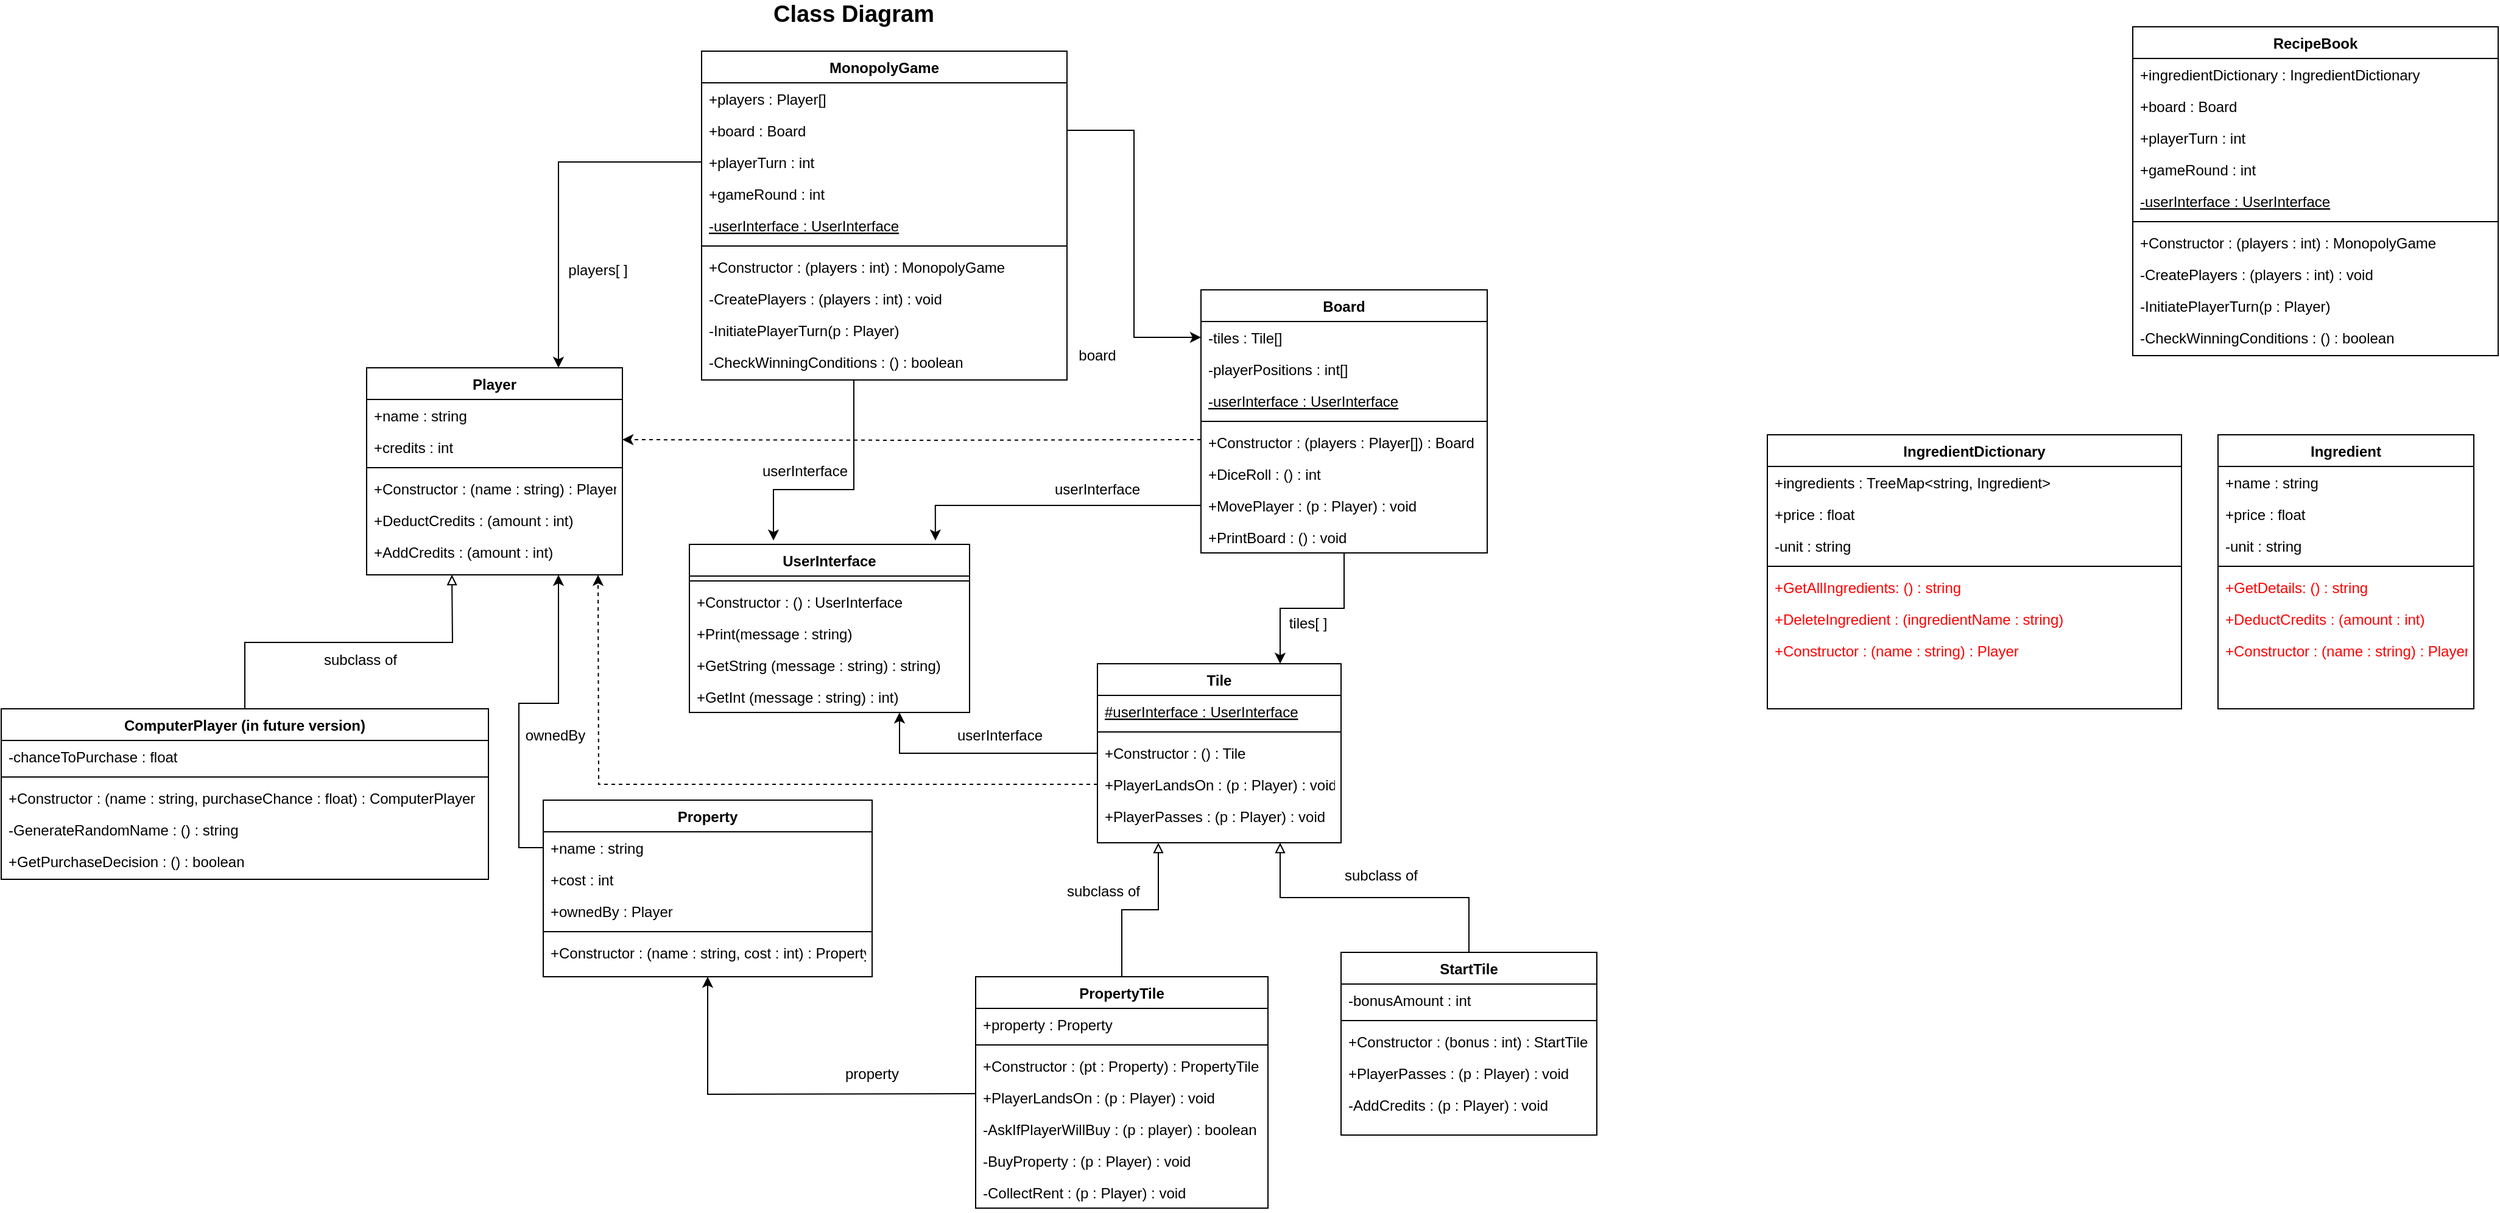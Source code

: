 <mxfile version="13.7.9" type="device"><diagram id="C5RBs43oDa-KdzZeNtuy" name="Page-1"><mxGraphModel dx="1278" dy="948" grid="1" gridSize="10" guides="1" tooltips="1" connect="1" arrows="1" fold="1" page="1" pageScale="1" pageWidth="827" pageHeight="1169" math="0" shadow="0"><root><mxCell id="WIyWlLk6GJQsqaUBKTNV-0"/><mxCell id="WIyWlLk6GJQsqaUBKTNV-1" parent="WIyWlLk6GJQsqaUBKTNV-0"/><mxCell id="QnChf_az9vpmHC_siIS5-68" style="edgeStyle=orthogonalEdgeStyle;rounded=0;orthogonalLoop=1;jettySize=auto;html=1;exitX=0.5;exitY=0;exitDx=0;exitDy=0;entryX=0.25;entryY=1;entryDx=0;entryDy=0;endArrow=block;endFill=0;" parent="WIyWlLk6GJQsqaUBKTNV-1" source="QnChf_az9vpmHC_siIS5-34" target="QnChf_az9vpmHC_siIS5-22" edge="1"><mxGeometry relative="1" as="geometry"/></mxCell><mxCell id="QnChf_az9vpmHC_siIS5-69" style="edgeStyle=orthogonalEdgeStyle;rounded=0;orthogonalLoop=1;jettySize=auto;html=1;exitX=0.5;exitY=0;exitDx=0;exitDy=0;entryX=0.75;entryY=1;entryDx=0;entryDy=0;endArrow=block;endFill=0;" parent="WIyWlLk6GJQsqaUBKTNV-1" source="QnChf_az9vpmHC_siIS5-28" target="QnChf_az9vpmHC_siIS5-22" edge="1"><mxGeometry relative="1" as="geometry"/></mxCell><mxCell id="QnChf_az9vpmHC_siIS5-62" style="edgeStyle=orthogonalEdgeStyle;rounded=0;orthogonalLoop=1;jettySize=auto;html=1;entryX=0.5;entryY=1;entryDx=0;entryDy=0;" parent="WIyWlLk6GJQsqaUBKTNV-1" target="QnChf_az9vpmHC_siIS5-54" edge="1"><mxGeometry relative="1" as="geometry"><mxPoint x="930" y="662" as="targetPoint"/><mxPoint x="970" y="956" as="sourcePoint"/></mxGeometry></mxCell><mxCell id="QnChf_az9vpmHC_siIS5-65" style="edgeStyle=orthogonalEdgeStyle;rounded=0;orthogonalLoop=1;jettySize=auto;html=1;exitX=1;exitY=0.5;exitDx=0;exitDy=0;entryX=0;entryY=0.5;entryDx=0;entryDy=0;" parent="WIyWlLk6GJQsqaUBKTNV-1" source="QnChf_az9vpmHC_siIS5-6" target="QnChf_az9vpmHC_siIS5-17" edge="1"><mxGeometry relative="1" as="geometry"/></mxCell><mxCell id="QnChf_az9vpmHC_siIS5-76" value="tiles[ ]" style="text;html=1;strokeColor=none;fillColor=none;align=center;verticalAlign=middle;whiteSpace=wrap;rounded=0;" parent="WIyWlLk6GJQsqaUBKTNV-1" vertex="1"><mxGeometry x="1222.5" y="560" width="40" height="20" as="geometry"/></mxCell><mxCell id="QnChf_az9vpmHC_siIS5-77" value="subclass of" style="text;html=1;strokeColor=none;fillColor=none;align=center;verticalAlign=middle;whiteSpace=wrap;rounded=0;" parent="WIyWlLk6GJQsqaUBKTNV-1" vertex="1"><mxGeometry x="1040" y="780" width="70" height="20" as="geometry"/></mxCell><mxCell id="QnChf_az9vpmHC_siIS5-78" value="subclass of" style="text;html=1;strokeColor=none;fillColor=none;align=center;verticalAlign=middle;whiteSpace=wrap;rounded=0;" parent="WIyWlLk6GJQsqaUBKTNV-1" vertex="1"><mxGeometry x="1262.5" y="767" width="80" height="20" as="geometry"/></mxCell><mxCell id="QnChf_az9vpmHC_siIS5-85" style="edgeStyle=orthogonalEdgeStyle;rounded=0;orthogonalLoop=1;jettySize=auto;html=1;exitX=0;exitY=0.5;exitDx=0;exitDy=0;entryX=0.75;entryY=1;entryDx=0;entryDy=0;" parent="WIyWlLk6GJQsqaUBKTNV-1" source="QnChf_az9vpmHC_siIS5-55" target="QnChf_az9vpmHC_siIS5-46" edge="1"><mxGeometry relative="1" as="geometry"/></mxCell><mxCell id="QnChf_az9vpmHC_siIS5-108" style="edgeStyle=orthogonalEdgeStyle;rounded=0;orthogonalLoop=1;jettySize=auto;html=1;exitX=0.5;exitY=1;exitDx=0;exitDy=0;entryX=0.3;entryY=-0.023;entryDx=0;entryDy=0;entryPerimeter=0;" parent="WIyWlLk6GJQsqaUBKTNV-1" source="QnChf_az9vpmHC_siIS5-4" target="QnChf_az9vpmHC_siIS5-94" edge="1"><mxGeometry relative="1" as="geometry"><Array as="points"><mxPoint x="870" y="460"/><mxPoint x="804" y="460"/></Array></mxGeometry></mxCell><mxCell id="QnChf_az9vpmHC_siIS5-103" style="edgeStyle=orthogonalEdgeStyle;rounded=0;orthogonalLoop=1;jettySize=auto;html=1;exitX=0;exitY=0.5;exitDx=0;exitDy=0;entryX=0.75;entryY=1;entryDx=0;entryDy=0;" parent="WIyWlLk6GJQsqaUBKTNV-1" source="QnChf_az9vpmHC_siIS5-22" target="QnChf_az9vpmHC_siIS5-94" edge="1"><mxGeometry relative="1" as="geometry"/></mxCell><mxCell id="QnChf_az9vpmHC_siIS5-88" value="userInterface" style="text;html=1;strokeColor=none;fillColor=none;align=center;verticalAlign=middle;whiteSpace=wrap;rounded=0;" parent="WIyWlLk6GJQsqaUBKTNV-1" vertex="1"><mxGeometry x="1050" y="450" width="40" height="20" as="geometry"/></mxCell><mxCell id="QnChf_az9vpmHC_siIS5-91" value="ownedBy" style="text;html=1;strokeColor=none;fillColor=none;align=center;verticalAlign=middle;whiteSpace=wrap;rounded=0;" parent="WIyWlLk6GJQsqaUBKTNV-1" vertex="1"><mxGeometry x="605" y="652" width="40" height="20" as="geometry"/></mxCell><mxCell id="QnChf_az9vpmHC_siIS5-92" value="property" style="text;html=1;strokeColor=none;fillColor=none;align=center;verticalAlign=middle;whiteSpace=wrap;rounded=0;" parent="WIyWlLk6GJQsqaUBKTNV-1" vertex="1"><mxGeometry x="865" y="930" width="40" height="20" as="geometry"/></mxCell><mxCell id="QnChf_az9vpmHC_siIS5-93" value="players[ ]" style="text;html=1;strokeColor=none;fillColor=none;align=center;verticalAlign=middle;whiteSpace=wrap;rounded=0;" parent="WIyWlLk6GJQsqaUBKTNV-1" vertex="1"><mxGeometry x="630" y="270" width="60" height="20" as="geometry"/></mxCell><mxCell id="QnChf_az9vpmHC_siIS5-106" value="userInterface" style="text;html=1;strokeColor=none;fillColor=none;align=center;verticalAlign=middle;whiteSpace=wrap;rounded=0;" parent="WIyWlLk6GJQsqaUBKTNV-1" vertex="1"><mxGeometry x="970" y="652" width="40" height="20" as="geometry"/></mxCell><mxCell id="QnChf_az9vpmHC_siIS5-107" value="userInterface" style="text;html=1;strokeColor=none;fillColor=none;align=center;verticalAlign=middle;whiteSpace=wrap;rounded=0;" parent="WIyWlLk6GJQsqaUBKTNV-1" vertex="1"><mxGeometry x="810" y="435" width="40" height="20" as="geometry"/></mxCell><mxCell id="QnChf_az9vpmHC_siIS5-117" value="subclass of" style="text;html=1;strokeColor=none;fillColor=none;align=center;verticalAlign=middle;whiteSpace=wrap;rounded=0;" parent="WIyWlLk6GJQsqaUBKTNV-1" vertex="1"><mxGeometry x="430" y="590" width="70" height="20" as="geometry"/></mxCell><mxCell id="BMfl9RkAWKBQtFYuNV7D-5" style="edgeStyle=orthogonalEdgeStyle;rounded=0;orthogonalLoop=1;jettySize=auto;html=1;entryX=0.75;entryY=0;entryDx=0;entryDy=0;" parent="WIyWlLk6GJQsqaUBKTNV-1" source="QnChf_az9vpmHC_siIS5-16" target="QnChf_az9vpmHC_siIS5-22" edge="1"><mxGeometry relative="1" as="geometry"/></mxCell><mxCell id="QnChf_az9vpmHC_siIS5-94" value="UserInterface" style="swimlane;fontStyle=1;align=center;verticalAlign=top;childLayout=stackLayout;horizontal=1;startSize=26;horizontalStack=0;resizeParent=1;resizeLast=0;collapsible=1;marginBottom=0;rounded=0;shadow=0;strokeWidth=1;" parent="WIyWlLk6GJQsqaUBKTNV-1" vertex="1"><mxGeometry x="735" y="505" width="230" height="138" as="geometry"><mxRectangle x="230" y="140" width="160" height="26" as="alternateBounds"/></mxGeometry></mxCell><mxCell id="QnChf_az9vpmHC_siIS5-97" value="" style="line;html=1;strokeWidth=1;align=left;verticalAlign=middle;spacingTop=-1;spacingLeft=3;spacingRight=3;rotatable=0;labelPosition=right;points=[];portConstraint=eastwest;" parent="QnChf_az9vpmHC_siIS5-94" vertex="1"><mxGeometry y="26" width="230" height="8" as="geometry"/></mxCell><mxCell id="BMfl9RkAWKBQtFYuNV7D-14" value="+Constructor : () : UserInterface" style="text;align=left;verticalAlign=top;spacingLeft=4;spacingRight=4;overflow=hidden;rotatable=0;points=[[0,0.5],[1,0.5]];portConstraint=eastwest;rounded=0;shadow=0;html=0;" parent="QnChf_az9vpmHC_siIS5-94" vertex="1"><mxGeometry y="34" width="230" height="26" as="geometry"/></mxCell><mxCell id="QnChf_az9vpmHC_siIS5-98" value="+Print(message : string)" style="text;align=left;verticalAlign=top;spacingLeft=4;spacingRight=4;overflow=hidden;rotatable=0;points=[[0,0.5],[1,0.5]];portConstraint=eastwest;rounded=0;shadow=0;html=0;" parent="QnChf_az9vpmHC_siIS5-94" vertex="1"><mxGeometry y="60" width="230" height="26" as="geometry"/></mxCell><mxCell id="QnChf_az9vpmHC_siIS5-99" value="+GetString (message : string) : string)" style="text;align=left;verticalAlign=top;spacingLeft=4;spacingRight=4;overflow=hidden;rotatable=0;points=[[0,0.5],[1,0.5]];portConstraint=eastwest;rounded=0;shadow=0;html=0;" parent="QnChf_az9vpmHC_siIS5-94" vertex="1"><mxGeometry y="86" width="230" height="26" as="geometry"/></mxCell><mxCell id="BMfl9RkAWKBQtFYuNV7D-4" value="+GetInt (message : string) : int)" style="text;align=left;verticalAlign=top;spacingLeft=4;spacingRight=4;overflow=hidden;rotatable=0;points=[[0,0.5],[1,0.5]];portConstraint=eastwest;rounded=0;shadow=0;html=0;" parent="QnChf_az9vpmHC_siIS5-94" vertex="1"><mxGeometry y="112" width="230" height="26" as="geometry"/></mxCell><mxCell id="QnChf_az9vpmHC_siIS5-22" value="Tile" style="swimlane;fontStyle=1;align=center;verticalAlign=top;childLayout=stackLayout;horizontal=1;startSize=26;horizontalStack=0;resizeParent=1;resizeLast=0;collapsible=1;marginBottom=0;rounded=0;shadow=0;strokeWidth=1;" parent="WIyWlLk6GJQsqaUBKTNV-1" vertex="1"><mxGeometry x="1070" y="603" width="200" height="147" as="geometry"><mxRectangle x="230" y="140" width="160" height="26" as="alternateBounds"/></mxGeometry></mxCell><mxCell id="QnChf_az9vpmHC_siIS5-110" value="#userInterface : UserInterface" style="text;align=left;verticalAlign=top;spacingLeft=4;spacingRight=4;overflow=hidden;rotatable=0;points=[[0,0.5],[1,0.5]];portConstraint=eastwest;rounded=0;shadow=0;html=0;fontStyle=4" parent="QnChf_az9vpmHC_siIS5-22" vertex="1"><mxGeometry y="26" width="200" height="26" as="geometry"/></mxCell><mxCell id="QnChf_az9vpmHC_siIS5-26" value="" style="line;html=1;strokeWidth=1;align=left;verticalAlign=middle;spacingTop=-1;spacingLeft=3;spacingRight=3;rotatable=0;labelPosition=right;points=[];portConstraint=eastwest;" parent="QnChf_az9vpmHC_siIS5-22" vertex="1"><mxGeometry y="52" width="200" height="8" as="geometry"/></mxCell><mxCell id="BMfl9RkAWKBQtFYuNV7D-9" value="+Constructor : () : Tile" style="text;align=left;verticalAlign=top;spacingLeft=4;spacingRight=4;overflow=hidden;rotatable=0;points=[[0,0.5],[1,0.5]];portConstraint=eastwest;rounded=0;shadow=0;html=0;" parent="QnChf_az9vpmHC_siIS5-22" vertex="1"><mxGeometry y="60" width="200" height="26" as="geometry"/></mxCell><mxCell id="QnChf_az9vpmHC_siIS5-144" value="+PlayerLandsOn : (p : Player) : void" style="text;align=left;verticalAlign=top;spacingLeft=4;spacingRight=4;overflow=hidden;rotatable=0;points=[[0,0.5],[1,0.5]];portConstraint=eastwest;" parent="QnChf_az9vpmHC_siIS5-22" vertex="1"><mxGeometry y="86" width="200" height="26" as="geometry"/></mxCell><mxCell id="QnChf_az9vpmHC_siIS5-162" value="+PlayerPasses : (p : Player) : void" style="text;align=left;verticalAlign=top;spacingLeft=4;spacingRight=4;overflow=hidden;rotatable=0;points=[[0,0.5],[1,0.5]];portConstraint=eastwest;" parent="QnChf_az9vpmHC_siIS5-22" vertex="1"><mxGeometry y="112" width="200" height="26" as="geometry"/></mxCell><mxCell id="4W70TEGGlv5s21N3LZeL-0" style="edgeStyle=orthogonalEdgeStyle;rounded=0;orthogonalLoop=1;jettySize=auto;html=1;exitX=0.5;exitY=0;exitDx=0;exitDy=0;endArrow=block;endFill=0;" parent="WIyWlLk6GJQsqaUBKTNV-1" source="QnChf_az9vpmHC_siIS5-112" edge="1"><mxGeometry relative="1" as="geometry"><mxPoint x="540" y="530" as="targetPoint"/></mxGeometry></mxCell><mxCell id="QnChf_az9vpmHC_siIS5-54" value="Property" style="swimlane;fontStyle=1;align=center;verticalAlign=top;childLayout=stackLayout;horizontal=1;startSize=26;horizontalStack=0;resizeParent=1;resizeLast=0;collapsible=1;marginBottom=0;rounded=0;shadow=0;strokeWidth=1;" parent="WIyWlLk6GJQsqaUBKTNV-1" vertex="1"><mxGeometry x="615" y="715" width="270" height="145" as="geometry"><mxRectangle x="230" y="140" width="160" height="26" as="alternateBounds"/></mxGeometry></mxCell><mxCell id="QnChf_az9vpmHC_siIS5-55" value="+name : string" style="text;align=left;verticalAlign=top;spacingLeft=4;spacingRight=4;overflow=hidden;rotatable=0;points=[[0,0.5],[1,0.5]];portConstraint=eastwest;" parent="QnChf_az9vpmHC_siIS5-54" vertex="1"><mxGeometry y="26" width="270" height="26" as="geometry"/></mxCell><mxCell id="QnChf_az9vpmHC_siIS5-56" value="+cost : int" style="text;align=left;verticalAlign=top;spacingLeft=4;spacingRight=4;overflow=hidden;rotatable=0;points=[[0,0.5],[1,0.5]];portConstraint=eastwest;rounded=0;shadow=0;html=0;" parent="QnChf_az9vpmHC_siIS5-54" vertex="1"><mxGeometry y="52" width="270" height="26" as="geometry"/></mxCell><mxCell id="QnChf_az9vpmHC_siIS5-84" value="+ownedBy : Player" style="text;align=left;verticalAlign=top;spacingLeft=4;spacingRight=4;overflow=hidden;rotatable=0;points=[[0,0.5],[1,0.5]];portConstraint=eastwest;rounded=0;shadow=0;html=0;" parent="QnChf_az9vpmHC_siIS5-54" vertex="1"><mxGeometry y="78" width="270" height="26" as="geometry"/></mxCell><mxCell id="QnChf_az9vpmHC_siIS5-58" value="" style="line;html=1;strokeWidth=1;align=left;verticalAlign=middle;spacingTop=-1;spacingLeft=3;spacingRight=3;rotatable=0;labelPosition=right;points=[];portConstraint=eastwest;" parent="QnChf_az9vpmHC_siIS5-54" vertex="1"><mxGeometry y="104" width="270" height="8" as="geometry"/></mxCell><mxCell id="BMfl9RkAWKBQtFYuNV7D-6" value="+Constructor : (name : string, cost : int) : Property" style="text;align=left;verticalAlign=top;spacingLeft=4;spacingRight=4;overflow=hidden;rotatable=0;points=[[0,0.5],[1,0.5]];portConstraint=eastwest;rounded=0;shadow=0;html=0;" parent="QnChf_az9vpmHC_siIS5-54" vertex="1"><mxGeometry y="112" width="270" height="26" as="geometry"/></mxCell><mxCell id="QnChf_az9vpmHC_siIS5-28" value="StartTile" style="swimlane;fontStyle=1;align=center;verticalAlign=top;childLayout=stackLayout;horizontal=1;startSize=26;horizontalStack=0;resizeParent=1;resizeLast=0;collapsible=1;marginBottom=0;rounded=0;shadow=0;strokeWidth=1;" parent="WIyWlLk6GJQsqaUBKTNV-1" vertex="1"><mxGeometry x="1270" y="840" width="210" height="150" as="geometry"><mxRectangle x="230" y="140" width="160" height="26" as="alternateBounds"/></mxGeometry></mxCell><mxCell id="QnChf_az9vpmHC_siIS5-31" value="-bonusAmount : int" style="text;align=left;verticalAlign=top;spacingLeft=4;spacingRight=4;overflow=hidden;rotatable=0;points=[[0,0.5],[1,0.5]];portConstraint=eastwest;rounded=0;shadow=0;html=0;" parent="QnChf_az9vpmHC_siIS5-28" vertex="1"><mxGeometry y="26" width="210" height="26" as="geometry"/></mxCell><mxCell id="QnChf_az9vpmHC_siIS5-32" value="" style="line;html=1;strokeWidth=1;align=left;verticalAlign=middle;spacingTop=-1;spacingLeft=3;spacingRight=3;rotatable=0;labelPosition=right;points=[];portConstraint=eastwest;" parent="QnChf_az9vpmHC_siIS5-28" vertex="1"><mxGeometry y="52" width="210" height="8" as="geometry"/></mxCell><mxCell id="BMfl9RkAWKBQtFYuNV7D-10" value="+Constructor : (bonus : int) : StartTile" style="text;align=left;verticalAlign=top;spacingLeft=4;spacingRight=4;overflow=hidden;rotatable=0;points=[[0,0.5],[1,0.5]];portConstraint=eastwest;rounded=0;shadow=0;html=0;" parent="QnChf_az9vpmHC_siIS5-28" vertex="1"><mxGeometry y="60" width="210" height="26" as="geometry"/></mxCell><mxCell id="QnChf_az9vpmHC_siIS5-145" value="+PlayerPasses : (p : Player) : void" style="text;align=left;verticalAlign=top;spacingLeft=4;spacingRight=4;overflow=hidden;rotatable=0;points=[[0,0.5],[1,0.5]];portConstraint=eastwest;" parent="QnChf_az9vpmHC_siIS5-28" vertex="1"><mxGeometry y="86" width="210" height="26" as="geometry"/></mxCell><mxCell id="QnChf_az9vpmHC_siIS5-33" value="-AddCredits : (p : Player) : void" style="text;align=left;verticalAlign=top;spacingLeft=4;spacingRight=4;overflow=hidden;rotatable=0;points=[[0,0.5],[1,0.5]];portConstraint=eastwest;" parent="QnChf_az9vpmHC_siIS5-28" vertex="1"><mxGeometry y="112" width="210" height="26" as="geometry"/></mxCell><mxCell id="QnChf_az9vpmHC_siIS5-34" value="PropertyTile" style="swimlane;fontStyle=1;align=center;verticalAlign=top;childLayout=stackLayout;horizontal=1;startSize=26;horizontalStack=0;resizeParent=1;resizeLast=0;collapsible=1;marginBottom=0;rounded=0;shadow=0;strokeWidth=1;" parent="WIyWlLk6GJQsqaUBKTNV-1" vertex="1"><mxGeometry x="970" y="860" width="240" height="190" as="geometry"><mxRectangle x="230" y="140" width="160" height="26" as="alternateBounds"/></mxGeometry></mxCell><mxCell id="QnChf_az9vpmHC_siIS5-35" value="+property : Property" style="text;align=left;verticalAlign=top;spacingLeft=4;spacingRight=4;overflow=hidden;rotatable=0;points=[[0,0.5],[1,0.5]];portConstraint=eastwest;" parent="QnChf_az9vpmHC_siIS5-34" vertex="1"><mxGeometry y="26" width="240" height="26" as="geometry"/></mxCell><mxCell id="QnChf_az9vpmHC_siIS5-38" value="" style="line;html=1;strokeWidth=1;align=left;verticalAlign=middle;spacingTop=-1;spacingLeft=3;spacingRight=3;rotatable=0;labelPosition=right;points=[];portConstraint=eastwest;" parent="QnChf_az9vpmHC_siIS5-34" vertex="1"><mxGeometry y="52" width="240" height="8" as="geometry"/></mxCell><mxCell id="BMfl9RkAWKBQtFYuNV7D-11" value="+Constructor : (pt : Property) : PropertyTile" style="text;align=left;verticalAlign=top;spacingLeft=4;spacingRight=4;overflow=hidden;rotatable=0;points=[[0,0.5],[1,0.5]];portConstraint=eastwest;rounded=0;shadow=0;html=0;" parent="QnChf_az9vpmHC_siIS5-34" vertex="1"><mxGeometry y="60" width="240" height="26" as="geometry"/></mxCell><mxCell id="QnChf_az9vpmHC_siIS5-146" value="+PlayerLandsOn : (p : Player) : void" style="text;align=left;verticalAlign=top;spacingLeft=4;spacingRight=4;overflow=hidden;rotatable=0;points=[[0,0.5],[1,0.5]];portConstraint=eastwest;" parent="QnChf_az9vpmHC_siIS5-34" vertex="1"><mxGeometry y="86" width="240" height="26" as="geometry"/></mxCell><mxCell id="QnChf_az9vpmHC_siIS5-39" value="-AskIfPlayerWillBuy : (p : player) : boolean" style="text;align=left;verticalAlign=top;spacingLeft=4;spacingRight=4;overflow=hidden;rotatable=0;points=[[0,0.5],[1,0.5]];portConstraint=eastwest;" parent="QnChf_az9vpmHC_siIS5-34" vertex="1"><mxGeometry y="112" width="240" height="26" as="geometry"/></mxCell><mxCell id="QnChf_az9vpmHC_siIS5-123" value="-BuyProperty : (p : Player) : void" style="text;align=left;verticalAlign=top;spacingLeft=4;spacingRight=4;overflow=hidden;rotatable=0;points=[[0,0.5],[1,0.5]];portConstraint=eastwest;" parent="QnChf_az9vpmHC_siIS5-34" vertex="1"><mxGeometry y="138" width="240" height="26" as="geometry"/></mxCell><mxCell id="QnChf_az9vpmHC_siIS5-60" value="-CollectRent : (p : Player) : void" style="text;align=left;verticalAlign=top;spacingLeft=4;spacingRight=4;overflow=hidden;rotatable=0;points=[[0,0.5],[1,0.5]];portConstraint=eastwest;" parent="QnChf_az9vpmHC_siIS5-34" vertex="1"><mxGeometry y="164" width="240" height="26" as="geometry"/></mxCell><mxCell id="QnChf_az9vpmHC_siIS5-16" value="Board" style="swimlane;fontStyle=1;align=center;verticalAlign=top;childLayout=stackLayout;horizontal=1;startSize=26;horizontalStack=0;resizeParent=1;resizeLast=0;collapsible=1;marginBottom=0;rounded=0;shadow=0;strokeWidth=1;" parent="WIyWlLk6GJQsqaUBKTNV-1" vertex="1"><mxGeometry x="1155" y="296" width="235" height="216" as="geometry"><mxRectangle x="230" y="140" width="160" height="26" as="alternateBounds"/></mxGeometry></mxCell><mxCell id="QnChf_az9vpmHC_siIS5-17" value="-tiles : Tile[]" style="text;align=left;verticalAlign=top;spacingLeft=4;spacingRight=4;overflow=hidden;rotatable=0;points=[[0,0.5],[1,0.5]];portConstraint=eastwest;" parent="QnChf_az9vpmHC_siIS5-16" vertex="1"><mxGeometry y="26" width="235" height="26" as="geometry"/></mxCell><mxCell id="QnChf_az9vpmHC_siIS5-111" value="-playerPositions : int[]" style="text;align=left;verticalAlign=top;spacingLeft=4;spacingRight=4;overflow=hidden;rotatable=0;points=[[0,0.5],[1,0.5]];portConstraint=eastwest;" parent="QnChf_az9vpmHC_siIS5-16" vertex="1"><mxGeometry y="52" width="235" height="26" as="geometry"/></mxCell><mxCell id="BMfl9RkAWKBQtFYuNV7D-16" value="-userInterface : UserInterface" style="text;align=left;verticalAlign=top;spacingLeft=4;spacingRight=4;overflow=hidden;rotatable=0;points=[[0,0.5],[1,0.5]];portConstraint=eastwest;fontStyle=4" parent="QnChf_az9vpmHC_siIS5-16" vertex="1"><mxGeometry y="78" width="235" height="26" as="geometry"/></mxCell><mxCell id="QnChf_az9vpmHC_siIS5-20" value="" style="line;html=1;strokeWidth=1;align=left;verticalAlign=middle;spacingTop=-1;spacingLeft=3;spacingRight=3;rotatable=0;labelPosition=right;points=[];portConstraint=eastwest;" parent="QnChf_az9vpmHC_siIS5-16" vertex="1"><mxGeometry y="104" width="235" height="8" as="geometry"/></mxCell><mxCell id="QnChf_az9vpmHC_siIS5-86" value="+Constructor : (players : Player[]) : Board" style="text;align=left;verticalAlign=top;spacingLeft=4;spacingRight=4;overflow=hidden;rotatable=0;points=[[0,0.5],[1,0.5]];portConstraint=eastwest;" parent="QnChf_az9vpmHC_siIS5-16" vertex="1"><mxGeometry y="112" width="235" height="26" as="geometry"/></mxCell><mxCell id="QnChf_az9vpmHC_siIS5-134" value="+DiceRoll : () : int" style="text;align=left;verticalAlign=top;spacingLeft=4;spacingRight=4;overflow=hidden;rotatable=0;points=[[0,0.5],[1,0.5]];portConstraint=eastwest;" parent="QnChf_az9vpmHC_siIS5-16" vertex="1"><mxGeometry y="138" width="235" height="26" as="geometry"/></mxCell><mxCell id="QnChf_az9vpmHC_siIS5-21" value="+MovePlayer : (p : Player) : void" style="text;align=left;verticalAlign=top;spacingLeft=4;spacingRight=4;overflow=hidden;rotatable=0;points=[[0,0.5],[1,0.5]];portConstraint=eastwest;" parent="QnChf_az9vpmHC_siIS5-16" vertex="1"><mxGeometry y="164" width="235" height="26" as="geometry"/></mxCell><mxCell id="KPZO3CH1BebAyZ0wt4Ls-0" value="+PrintBoard : () : void" style="text;align=left;verticalAlign=top;spacingLeft=4;spacingRight=4;overflow=hidden;rotatable=0;points=[[0,0.5],[1,0.5]];portConstraint=eastwest;" parent="QnChf_az9vpmHC_siIS5-16" vertex="1"><mxGeometry y="190" width="235" height="26" as="geometry"/></mxCell><mxCell id="QnChf_az9vpmHC_siIS5-46" value="Player" style="swimlane;fontStyle=1;align=center;verticalAlign=top;childLayout=stackLayout;horizontal=1;startSize=26;horizontalStack=0;resizeParent=1;resizeLast=0;collapsible=1;marginBottom=0;rounded=0;shadow=0;strokeWidth=1;" parent="WIyWlLk6GJQsqaUBKTNV-1" vertex="1"><mxGeometry x="470" y="360" width="210" height="170" as="geometry"><mxRectangle x="230" y="140" width="160" height="26" as="alternateBounds"/></mxGeometry></mxCell><mxCell id="QnChf_az9vpmHC_siIS5-72" value="+name : string" style="text;align=left;verticalAlign=top;spacingLeft=4;spacingRight=4;overflow=hidden;rotatable=0;points=[[0,0.5],[1,0.5]];portConstraint=eastwest;rounded=0;shadow=0;html=0;" parent="QnChf_az9vpmHC_siIS5-46" vertex="1"><mxGeometry y="26" width="210" height="26" as="geometry"/></mxCell><mxCell id="QnChf_az9vpmHC_siIS5-48" value="+credits : int" style="text;align=left;verticalAlign=top;spacingLeft=4;spacingRight=4;overflow=hidden;rotatable=0;points=[[0,0.5],[1,0.5]];portConstraint=eastwest;rounded=0;shadow=0;html=0;" parent="QnChf_az9vpmHC_siIS5-46" vertex="1"><mxGeometry y="52" width="210" height="26" as="geometry"/></mxCell><mxCell id="QnChf_az9vpmHC_siIS5-50" value="" style="line;html=1;strokeWidth=1;align=left;verticalAlign=middle;spacingTop=-1;spacingLeft=3;spacingRight=3;rotatable=0;labelPosition=right;points=[];portConstraint=eastwest;" parent="QnChf_az9vpmHC_siIS5-46" vertex="1"><mxGeometry y="78" width="210" height="8" as="geometry"/></mxCell><mxCell id="BMfl9RkAWKBQtFYuNV7D-3" value="+Constructor : (name : string) : Player" style="text;align=left;verticalAlign=top;spacingLeft=4;spacingRight=4;overflow=hidden;rotatable=0;points=[[0,0.5],[1,0.5]];portConstraint=eastwest;rounded=0;shadow=0;html=0;" parent="QnChf_az9vpmHC_siIS5-46" vertex="1"><mxGeometry y="86" width="210" height="26" as="geometry"/></mxCell><mxCell id="QnChf_az9vpmHC_siIS5-163" value="+DeductCredits : (amount : int)" style="text;align=left;verticalAlign=top;spacingLeft=4;spacingRight=4;overflow=hidden;rotatable=0;points=[[0,0.5],[1,0.5]];portConstraint=eastwest;rounded=0;shadow=0;html=0;" parent="QnChf_az9vpmHC_siIS5-46" vertex="1"><mxGeometry y="112" width="210" height="26" as="geometry"/></mxCell><mxCell id="BMfl9RkAWKBQtFYuNV7D-0" value="+AddCredits : (amount : int)" style="text;align=left;verticalAlign=top;spacingLeft=4;spacingRight=4;overflow=hidden;rotatable=0;points=[[0,0.5],[1,0.5]];portConstraint=eastwest;rounded=0;shadow=0;html=0;" parent="QnChf_az9vpmHC_siIS5-46" vertex="1"><mxGeometry y="138" width="210" height="26" as="geometry"/></mxCell><mxCell id="QnChf_az9vpmHC_siIS5-4" value="MonopolyGame" style="swimlane;fontStyle=1;align=center;verticalAlign=top;childLayout=stackLayout;horizontal=1;startSize=26;horizontalStack=0;resizeParent=1;resizeLast=0;collapsible=1;marginBottom=0;rounded=0;shadow=0;strokeWidth=1;" parent="WIyWlLk6GJQsqaUBKTNV-1" vertex="1"><mxGeometry x="745" y="100" width="300" height="270" as="geometry"><mxRectangle x="230" y="140" width="160" height="26" as="alternateBounds"/></mxGeometry></mxCell><mxCell id="QnChf_az9vpmHC_siIS5-5" value="+players : Player[]" style="text;align=left;verticalAlign=top;spacingLeft=4;spacingRight=4;overflow=hidden;rotatable=0;points=[[0,0.5],[1,0.5]];portConstraint=eastwest;" parent="QnChf_az9vpmHC_siIS5-4" vertex="1"><mxGeometry y="26" width="300" height="26" as="geometry"/></mxCell><mxCell id="QnChf_az9vpmHC_siIS5-6" value="+board : Board" style="text;align=left;verticalAlign=top;spacingLeft=4;spacingRight=4;overflow=hidden;rotatable=0;points=[[0,0.5],[1,0.5]];portConstraint=eastwest;rounded=0;shadow=0;html=0;" parent="QnChf_az9vpmHC_siIS5-4" vertex="1"><mxGeometry y="52" width="300" height="26" as="geometry"/></mxCell><mxCell id="QnChf_az9vpmHC_siIS5-52" value="+playerTurn : int" style="text;align=left;verticalAlign=top;spacingLeft=4;spacingRight=4;overflow=hidden;rotatable=0;points=[[0,0.5],[1,0.5]];portConstraint=eastwest;rounded=0;shadow=0;html=0;" parent="QnChf_az9vpmHC_siIS5-4" vertex="1"><mxGeometry y="78" width="300" height="26" as="geometry"/></mxCell><mxCell id="QnChf_az9vpmHC_siIS5-70" value="+gameRound : int" style="text;align=left;verticalAlign=top;spacingLeft=4;spacingRight=4;overflow=hidden;rotatable=0;points=[[0,0.5],[1,0.5]];portConstraint=eastwest;rounded=0;shadow=0;html=0;" parent="QnChf_az9vpmHC_siIS5-4" vertex="1"><mxGeometry y="104" width="300" height="26" as="geometry"/></mxCell><mxCell id="QnChf_az9vpmHC_siIS5-109" value="-userInterface : UserInterface" style="text;align=left;verticalAlign=top;spacingLeft=4;spacingRight=4;overflow=hidden;rotatable=0;points=[[0,0.5],[1,0.5]];portConstraint=eastwest;rounded=0;shadow=0;html=0;fontStyle=4" parent="QnChf_az9vpmHC_siIS5-4" vertex="1"><mxGeometry y="130" width="300" height="26" as="geometry"/></mxCell><mxCell id="QnChf_az9vpmHC_siIS5-8" value="" style="line;html=1;strokeWidth=1;align=left;verticalAlign=middle;spacingTop=-1;spacingLeft=3;spacingRight=3;rotatable=0;labelPosition=right;points=[];portConstraint=eastwest;" parent="QnChf_az9vpmHC_siIS5-4" vertex="1"><mxGeometry y="156" width="300" height="8" as="geometry"/></mxCell><mxCell id="QnChf_az9vpmHC_siIS5-73" value="+Constructor : (players : int) : MonopolyGame" style="text;align=left;verticalAlign=top;spacingLeft=4;spacingRight=4;overflow=hidden;rotatable=0;points=[[0,0.5],[1,0.5]];portConstraint=eastwest;rounded=0;shadow=0;html=0;" parent="QnChf_az9vpmHC_siIS5-4" vertex="1"><mxGeometry y="164" width="300" height="26" as="geometry"/></mxCell><mxCell id="BMfl9RkAWKBQtFYuNV7D-7" value="-CreatePlayers : (players : int) : void" style="text;align=left;verticalAlign=top;spacingLeft=4;spacingRight=4;overflow=hidden;rotatable=0;points=[[0,0.5],[1,0.5]];portConstraint=eastwest;rounded=0;shadow=0;html=0;" parent="QnChf_az9vpmHC_siIS5-4" vertex="1"><mxGeometry y="190" width="300" height="26" as="geometry"/></mxCell><mxCell id="QnChf_az9vpmHC_siIS5-53" value="-InitiatePlayerTurn(p : Player)" style="text;align=left;verticalAlign=top;spacingLeft=4;spacingRight=4;overflow=hidden;rotatable=0;points=[[0,0.5],[1,0.5]];portConstraint=eastwest;rounded=0;shadow=0;html=0;" parent="QnChf_az9vpmHC_siIS5-4" vertex="1"><mxGeometry y="216" width="300" height="26" as="geometry"/></mxCell><mxCell id="QnChf_az9vpmHC_siIS5-71" value="-CheckWinningConditions : () : boolean" style="text;align=left;verticalAlign=top;spacingLeft=4;spacingRight=4;overflow=hidden;rotatable=0;points=[[0,0.5],[1,0.5]];portConstraint=eastwest;rounded=0;shadow=0;html=0;" parent="QnChf_az9vpmHC_siIS5-4" vertex="1"><mxGeometry y="242" width="300" height="26" as="geometry"/></mxCell><mxCell id="QnChf_az9vpmHC_siIS5-157" style="edgeStyle=orthogonalEdgeStyle;rounded=0;orthogonalLoop=1;jettySize=auto;html=1;entryX=0.878;entryY=-0.023;entryDx=0;entryDy=0;fontSize=19;exitX=0;exitY=0.5;exitDx=0;exitDy=0;entryPerimeter=0;" parent="WIyWlLk6GJQsqaUBKTNV-1" source="QnChf_az9vpmHC_siIS5-21" target="QnChf_az9vpmHC_siIS5-94" edge="1"><mxGeometry relative="1" as="geometry"><mxPoint x="1140" y="410" as="sourcePoint"/></mxGeometry></mxCell><mxCell id="QnChf_az9vpmHC_siIS5-159" value="Class Diagram" style="text;html=1;strokeColor=none;fillColor=none;align=center;verticalAlign=middle;whiteSpace=wrap;rounded=0;fontSize=19;fontStyle=1" parent="WIyWlLk6GJQsqaUBKTNV-1" vertex="1"><mxGeometry x="795" y="60" width="150" height="20" as="geometry"/></mxCell><mxCell id="BMfl9RkAWKBQtFYuNV7D-2" style="edgeStyle=orthogonalEdgeStyle;rounded=0;orthogonalLoop=1;jettySize=auto;html=1;exitX=0;exitY=0.5;exitDx=0;exitDy=0;entryX=0.75;entryY=0;entryDx=0;entryDy=0;" parent="WIyWlLk6GJQsqaUBKTNV-1" source="QnChf_az9vpmHC_siIS5-52" target="QnChf_az9vpmHC_siIS5-46" edge="1"><mxGeometry relative="1" as="geometry"/></mxCell><mxCell id="BMfl9RkAWKBQtFYuNV7D-15" value="board" style="text;html=1;strokeColor=none;fillColor=none;align=center;verticalAlign=middle;whiteSpace=wrap;rounded=0;" parent="WIyWlLk6GJQsqaUBKTNV-1" vertex="1"><mxGeometry x="1050" y="340" width="40" height="20" as="geometry"/></mxCell><mxCell id="BMfl9RkAWKBQtFYuNV7D-17" style="edgeStyle=orthogonalEdgeStyle;rounded=0;orthogonalLoop=1;jettySize=auto;html=1;exitX=0;exitY=0.5;exitDx=0;exitDy=0;dashed=1;" parent="WIyWlLk6GJQsqaUBKTNV-1" source="QnChf_az9vpmHC_siIS5-144" edge="1"><mxGeometry relative="1" as="geometry"><mxPoint x="660" y="530" as="targetPoint"/></mxGeometry></mxCell><mxCell id="BMfl9RkAWKBQtFYuNV7D-18" style="edgeStyle=orthogonalEdgeStyle;rounded=0;orthogonalLoop=1;jettySize=auto;html=1;entryX=1;entryY=0.269;entryDx=0;entryDy=0;dashed=1;entryPerimeter=0;" parent="WIyWlLk6GJQsqaUBKTNV-1" target="QnChf_az9vpmHC_siIS5-48" edge="1"><mxGeometry relative="1" as="geometry"><mxPoint x="1155" y="419" as="sourcePoint"/></mxGeometry></mxCell><mxCell id="QnChf_az9vpmHC_siIS5-112" value="ComputerPlayer (in future version)" style="swimlane;fontStyle=1;align=center;verticalAlign=top;childLayout=stackLayout;horizontal=1;startSize=26;horizontalStack=0;resizeParent=1;resizeLast=0;collapsible=1;marginBottom=0;rounded=0;shadow=0;strokeWidth=1;" parent="WIyWlLk6GJQsqaUBKTNV-1" vertex="1"><mxGeometry x="170" y="640" width="400" height="140" as="geometry"><mxRectangle x="230" y="140" width="160" height="26" as="alternateBounds"/></mxGeometry></mxCell><mxCell id="QnChf_az9vpmHC_siIS5-118" value="-chanceToPurchase : float" style="text;align=left;verticalAlign=top;spacingLeft=4;spacingRight=4;overflow=hidden;rotatable=0;points=[[0,0.5],[1,0.5]];portConstraint=eastwest;rounded=0;shadow=0;html=0;" parent="QnChf_az9vpmHC_siIS5-112" vertex="1"><mxGeometry y="26" width="400" height="26" as="geometry"/></mxCell><mxCell id="QnChf_az9vpmHC_siIS5-115" value="" style="line;html=1;strokeWidth=1;align=left;verticalAlign=middle;spacingTop=-1;spacingLeft=3;spacingRight=3;rotatable=0;labelPosition=right;points=[];portConstraint=eastwest;" parent="QnChf_az9vpmHC_siIS5-112" vertex="1"><mxGeometry y="52" width="400" height="8" as="geometry"/></mxCell><mxCell id="BMfl9RkAWKBQtFYuNV7D-8" value="+Constructor : (name : string, purchaseChance : float) : ComputerPlayer" style="text;align=left;verticalAlign=top;spacingLeft=4;spacingRight=4;overflow=hidden;rotatable=0;points=[[0,0.5],[1,0.5]];portConstraint=eastwest;rounded=0;shadow=0;html=0;" parent="QnChf_az9vpmHC_siIS5-112" vertex="1"><mxGeometry y="60" width="400" height="26" as="geometry"/></mxCell><mxCell id="QnChf_az9vpmHC_siIS5-121" value="-GenerateRandomName : () : string" style="text;align=left;verticalAlign=top;spacingLeft=4;spacingRight=4;overflow=hidden;rotatable=0;points=[[0,0.5],[1,0.5]];portConstraint=eastwest;rounded=0;shadow=0;html=0;" parent="QnChf_az9vpmHC_siIS5-112" vertex="1"><mxGeometry y="86" width="400" height="26" as="geometry"/></mxCell><mxCell id="QnChf_az9vpmHC_siIS5-122" value="+GetPurchaseDecision : () : boolean" style="text;align=left;verticalAlign=top;spacingLeft=4;spacingRight=4;overflow=hidden;rotatable=0;points=[[0,0.5],[1,0.5]];portConstraint=eastwest;rounded=0;shadow=0;html=0;" parent="QnChf_az9vpmHC_siIS5-112" vertex="1"><mxGeometry y="112" width="400" height="26" as="geometry"/></mxCell><mxCell id="rEb_3e4cBhlZiOOhZE0I-0" value="RecipeBook" style="swimlane;fontStyle=1;align=center;verticalAlign=top;childLayout=stackLayout;horizontal=1;startSize=26;horizontalStack=0;resizeParent=1;resizeLast=0;collapsible=1;marginBottom=0;rounded=0;shadow=0;strokeWidth=1;" vertex="1" parent="WIyWlLk6GJQsqaUBKTNV-1"><mxGeometry x="1920" y="80" width="300" height="270" as="geometry"><mxRectangle x="230" y="140" width="160" height="26" as="alternateBounds"/></mxGeometry></mxCell><mxCell id="rEb_3e4cBhlZiOOhZE0I-1" value="+ingredientDictionary : IngredientDictionary" style="text;align=left;verticalAlign=top;spacingLeft=4;spacingRight=4;overflow=hidden;rotatable=0;points=[[0,0.5],[1,0.5]];portConstraint=eastwest;" vertex="1" parent="rEb_3e4cBhlZiOOhZE0I-0"><mxGeometry y="26" width="300" height="26" as="geometry"/></mxCell><mxCell id="rEb_3e4cBhlZiOOhZE0I-2" value="+board : Board" style="text;align=left;verticalAlign=top;spacingLeft=4;spacingRight=4;overflow=hidden;rotatable=0;points=[[0,0.5],[1,0.5]];portConstraint=eastwest;rounded=0;shadow=0;html=0;" vertex="1" parent="rEb_3e4cBhlZiOOhZE0I-0"><mxGeometry y="52" width="300" height="26" as="geometry"/></mxCell><mxCell id="rEb_3e4cBhlZiOOhZE0I-3" value="+playerTurn : int" style="text;align=left;verticalAlign=top;spacingLeft=4;spacingRight=4;overflow=hidden;rotatable=0;points=[[0,0.5],[1,0.5]];portConstraint=eastwest;rounded=0;shadow=0;html=0;" vertex="1" parent="rEb_3e4cBhlZiOOhZE0I-0"><mxGeometry y="78" width="300" height="26" as="geometry"/></mxCell><mxCell id="rEb_3e4cBhlZiOOhZE0I-4" value="+gameRound : int" style="text;align=left;verticalAlign=top;spacingLeft=4;spacingRight=4;overflow=hidden;rotatable=0;points=[[0,0.5],[1,0.5]];portConstraint=eastwest;rounded=0;shadow=0;html=0;" vertex="1" parent="rEb_3e4cBhlZiOOhZE0I-0"><mxGeometry y="104" width="300" height="26" as="geometry"/></mxCell><mxCell id="rEb_3e4cBhlZiOOhZE0I-5" value="-userInterface : UserInterface" style="text;align=left;verticalAlign=top;spacingLeft=4;spacingRight=4;overflow=hidden;rotatable=0;points=[[0,0.5],[1,0.5]];portConstraint=eastwest;rounded=0;shadow=0;html=0;fontStyle=4" vertex="1" parent="rEb_3e4cBhlZiOOhZE0I-0"><mxGeometry y="130" width="300" height="26" as="geometry"/></mxCell><mxCell id="rEb_3e4cBhlZiOOhZE0I-6" value="" style="line;html=1;strokeWidth=1;align=left;verticalAlign=middle;spacingTop=-1;spacingLeft=3;spacingRight=3;rotatable=0;labelPosition=right;points=[];portConstraint=eastwest;" vertex="1" parent="rEb_3e4cBhlZiOOhZE0I-0"><mxGeometry y="156" width="300" height="8" as="geometry"/></mxCell><mxCell id="rEb_3e4cBhlZiOOhZE0I-7" value="+Constructor : (players : int) : MonopolyGame" style="text;align=left;verticalAlign=top;spacingLeft=4;spacingRight=4;overflow=hidden;rotatable=0;points=[[0,0.5],[1,0.5]];portConstraint=eastwest;rounded=0;shadow=0;html=0;" vertex="1" parent="rEb_3e4cBhlZiOOhZE0I-0"><mxGeometry y="164" width="300" height="26" as="geometry"/></mxCell><mxCell id="rEb_3e4cBhlZiOOhZE0I-8" value="-CreatePlayers : (players : int) : void" style="text;align=left;verticalAlign=top;spacingLeft=4;spacingRight=4;overflow=hidden;rotatable=0;points=[[0,0.5],[1,0.5]];portConstraint=eastwest;rounded=0;shadow=0;html=0;" vertex="1" parent="rEb_3e4cBhlZiOOhZE0I-0"><mxGeometry y="190" width="300" height="26" as="geometry"/></mxCell><mxCell id="rEb_3e4cBhlZiOOhZE0I-9" value="-InitiatePlayerTurn(p : Player)" style="text;align=left;verticalAlign=top;spacingLeft=4;spacingRight=4;overflow=hidden;rotatable=0;points=[[0,0.5],[1,0.5]];portConstraint=eastwest;rounded=0;shadow=0;html=0;" vertex="1" parent="rEb_3e4cBhlZiOOhZE0I-0"><mxGeometry y="216" width="300" height="26" as="geometry"/></mxCell><mxCell id="rEb_3e4cBhlZiOOhZE0I-10" value="-CheckWinningConditions : () : boolean" style="text;align=left;verticalAlign=top;spacingLeft=4;spacingRight=4;overflow=hidden;rotatable=0;points=[[0,0.5],[1,0.5]];portConstraint=eastwest;rounded=0;shadow=0;html=0;" vertex="1" parent="rEb_3e4cBhlZiOOhZE0I-0"><mxGeometry y="242" width="300" height="26" as="geometry"/></mxCell><mxCell id="rEb_3e4cBhlZiOOhZE0I-11" value="Ingredient" style="swimlane;fontStyle=1;align=center;verticalAlign=top;childLayout=stackLayout;horizontal=1;startSize=26;horizontalStack=0;resizeParent=1;resizeLast=0;collapsible=1;marginBottom=0;rounded=0;shadow=0;strokeWidth=1;" vertex="1" parent="WIyWlLk6GJQsqaUBKTNV-1"><mxGeometry x="1990" y="415" width="210" height="225" as="geometry"><mxRectangle x="230" y="140" width="160" height="26" as="alternateBounds"/></mxGeometry></mxCell><mxCell id="rEb_3e4cBhlZiOOhZE0I-12" value="+name : string" style="text;align=left;verticalAlign=top;spacingLeft=4;spacingRight=4;overflow=hidden;rotatable=0;points=[[0,0.5],[1,0.5]];portConstraint=eastwest;rounded=0;shadow=0;html=0;" vertex="1" parent="rEb_3e4cBhlZiOOhZE0I-11"><mxGeometry y="26" width="210" height="26" as="geometry"/></mxCell><mxCell id="rEb_3e4cBhlZiOOhZE0I-13" value="+price : float" style="text;align=left;verticalAlign=top;spacingLeft=4;spacingRight=4;overflow=hidden;rotatable=0;points=[[0,0.5],[1,0.5]];portConstraint=eastwest;rounded=0;shadow=0;html=0;" vertex="1" parent="rEb_3e4cBhlZiOOhZE0I-11"><mxGeometry y="52" width="210" height="26" as="geometry"/></mxCell><mxCell id="rEb_3e4cBhlZiOOhZE0I-18" value="-unit : string" style="text;align=left;verticalAlign=top;spacingLeft=4;spacingRight=4;overflow=hidden;rotatable=0;points=[[0,0.5],[1,0.5]];portConstraint=eastwest;rounded=0;shadow=0;html=0;" vertex="1" parent="rEb_3e4cBhlZiOOhZE0I-11"><mxGeometry y="78" width="210" height="26" as="geometry"/></mxCell><mxCell id="rEb_3e4cBhlZiOOhZE0I-14" value="" style="line;html=1;strokeWidth=1;align=left;verticalAlign=middle;spacingTop=-1;spacingLeft=3;spacingRight=3;rotatable=0;labelPosition=right;points=[];portConstraint=eastwest;fontColor=#FF0000;" vertex="1" parent="rEb_3e4cBhlZiOOhZE0I-11"><mxGeometry y="104" width="210" height="8" as="geometry"/></mxCell><mxCell id="rEb_3e4cBhlZiOOhZE0I-17" value="+GetDetails: () : string" style="text;align=left;verticalAlign=top;spacingLeft=4;spacingRight=4;overflow=hidden;rotatable=0;points=[[0,0.5],[1,0.5]];portConstraint=eastwest;rounded=0;shadow=0;html=0;fontColor=#FF0000;" vertex="1" parent="rEb_3e4cBhlZiOOhZE0I-11"><mxGeometry y="112" width="210" height="26" as="geometry"/></mxCell><mxCell id="rEb_3e4cBhlZiOOhZE0I-16" value="+DeductCredits : (amount : int)" style="text;align=left;verticalAlign=top;spacingLeft=4;spacingRight=4;overflow=hidden;rotatable=0;points=[[0,0.5],[1,0.5]];portConstraint=eastwest;rounded=0;shadow=0;html=0;fontColor=#FF0000;" vertex="1" parent="rEb_3e4cBhlZiOOhZE0I-11"><mxGeometry y="138" width="210" height="26" as="geometry"/></mxCell><mxCell id="rEb_3e4cBhlZiOOhZE0I-15" value="+Constructor : (name : string) : Player" style="text;align=left;verticalAlign=top;spacingLeft=4;spacingRight=4;overflow=hidden;rotatable=0;points=[[0,0.5],[1,0.5]];portConstraint=eastwest;rounded=0;shadow=0;html=0;fontColor=#FF0000;" vertex="1" parent="rEb_3e4cBhlZiOOhZE0I-11"><mxGeometry y="164" width="210" height="26" as="geometry"/></mxCell><mxCell id="rEb_3e4cBhlZiOOhZE0I-20" value="IngredientDictionary" style="swimlane;fontStyle=1;align=center;verticalAlign=top;childLayout=stackLayout;horizontal=1;startSize=26;horizontalStack=0;resizeParent=1;resizeLast=0;collapsible=1;marginBottom=0;rounded=0;shadow=0;strokeWidth=1;" vertex="1" parent="WIyWlLk6GJQsqaUBKTNV-1"><mxGeometry x="1620" y="415" width="340" height="225" as="geometry"><mxRectangle x="230" y="140" width="160" height="26" as="alternateBounds"/></mxGeometry></mxCell><mxCell id="rEb_3e4cBhlZiOOhZE0I-21" value="+ingredients : TreeMap&lt;string, Ingredient&gt;" style="text;align=left;verticalAlign=top;spacingLeft=4;spacingRight=4;overflow=hidden;rotatable=0;points=[[0,0.5],[1,0.5]];portConstraint=eastwest;rounded=0;shadow=0;html=0;" vertex="1" parent="rEb_3e4cBhlZiOOhZE0I-20"><mxGeometry y="26" width="340" height="26" as="geometry"/></mxCell><mxCell id="rEb_3e4cBhlZiOOhZE0I-22" value="+price : float" style="text;align=left;verticalAlign=top;spacingLeft=4;spacingRight=4;overflow=hidden;rotatable=0;points=[[0,0.5],[1,0.5]];portConstraint=eastwest;rounded=0;shadow=0;html=0;" vertex="1" parent="rEb_3e4cBhlZiOOhZE0I-20"><mxGeometry y="52" width="340" height="26" as="geometry"/></mxCell><mxCell id="rEb_3e4cBhlZiOOhZE0I-23" value="-unit : string" style="text;align=left;verticalAlign=top;spacingLeft=4;spacingRight=4;overflow=hidden;rotatable=0;points=[[0,0.5],[1,0.5]];portConstraint=eastwest;rounded=0;shadow=0;html=0;" vertex="1" parent="rEb_3e4cBhlZiOOhZE0I-20"><mxGeometry y="78" width="340" height="26" as="geometry"/></mxCell><mxCell id="rEb_3e4cBhlZiOOhZE0I-24" value="" style="line;html=1;strokeWidth=1;align=left;verticalAlign=middle;spacingTop=-1;spacingLeft=3;spacingRight=3;rotatable=0;labelPosition=right;points=[];portConstraint=eastwest;fontColor=#FF0000;" vertex="1" parent="rEb_3e4cBhlZiOOhZE0I-20"><mxGeometry y="104" width="340" height="8" as="geometry"/></mxCell><mxCell id="rEb_3e4cBhlZiOOhZE0I-25" value="+GetAllIngredients: () : string" style="text;align=left;verticalAlign=top;spacingLeft=4;spacingRight=4;overflow=hidden;rotatable=0;points=[[0,0.5],[1,0.5]];portConstraint=eastwest;rounded=0;shadow=0;html=0;fontColor=#FF0000;" vertex="1" parent="rEb_3e4cBhlZiOOhZE0I-20"><mxGeometry y="112" width="340" height="26" as="geometry"/></mxCell><mxCell id="rEb_3e4cBhlZiOOhZE0I-26" value="+DeleteIngredient : (ingredientName : string)" style="text;align=left;verticalAlign=top;spacingLeft=4;spacingRight=4;overflow=hidden;rotatable=0;points=[[0,0.5],[1,0.5]];portConstraint=eastwest;rounded=0;shadow=0;html=0;fontColor=#FF0000;" vertex="1" parent="rEb_3e4cBhlZiOOhZE0I-20"><mxGeometry y="138" width="340" height="26" as="geometry"/></mxCell><mxCell id="rEb_3e4cBhlZiOOhZE0I-27" value="+Constructor : (name : string) : Player" style="text;align=left;verticalAlign=top;spacingLeft=4;spacingRight=4;overflow=hidden;rotatable=0;points=[[0,0.5],[1,0.5]];portConstraint=eastwest;rounded=0;shadow=0;html=0;fontColor=#FF0000;" vertex="1" parent="rEb_3e4cBhlZiOOhZE0I-20"><mxGeometry y="164" width="340" height="26" as="geometry"/></mxCell></root></mxGraphModel></diagram></mxfile>